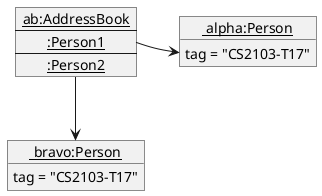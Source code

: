 @startuml
'https://plantuml.com/object-diagram
object "<u> alpha:Person" as Alpha {
    tag = "CS2103-T17"
}
object "<u> bravo:Person" as Charlie {
    tag = "CS2103-T17"
}


map "<u>ab:AddressBook" as __AddressBook__ {
 <u>:Person1 *-> Alpha
 <u>:Person2 *--> Charlie
}

@enduml
